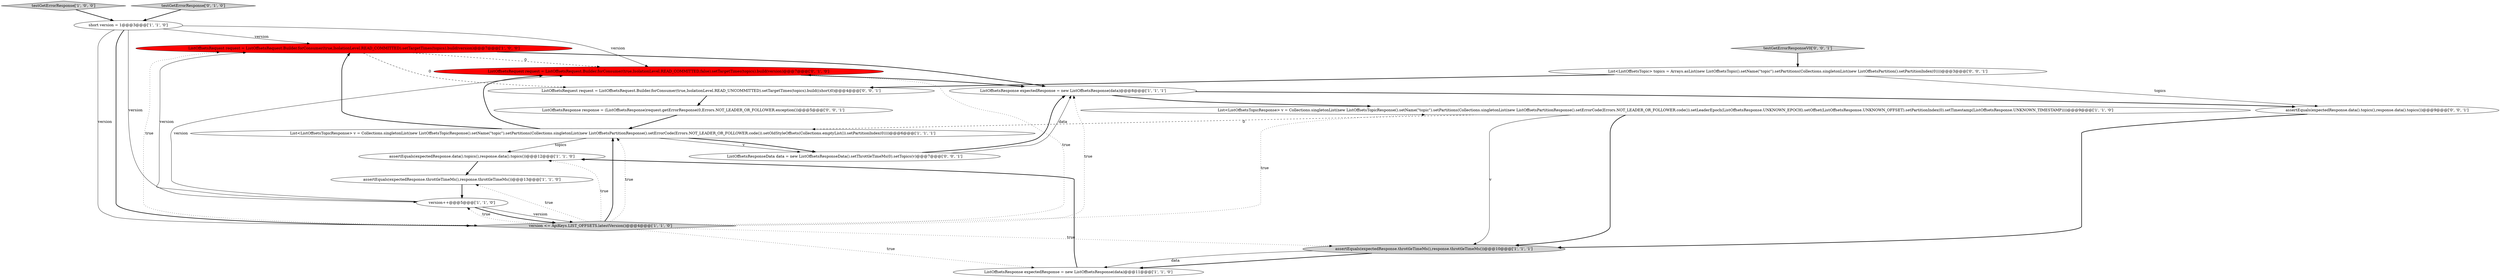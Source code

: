 digraph {
3 [style = filled, label = "testGetErrorResponse['1', '0', '0']", fillcolor = lightgray, shape = diamond image = "AAA0AAABBB1BBB"];
1 [style = filled, label = "short version = 1@@@3@@@['1', '1', '0']", fillcolor = white, shape = ellipse image = "AAA0AAABBB1BBB"];
10 [style = filled, label = "List<ListOffsetsTopicResponse> v = Collections.singletonList(new ListOffsetsTopicResponse().setName(\"topic\").setPartitions(Collections.singletonList(new ListOffsetsPartitionResponse().setErrorCode(Errors.NOT_LEADER_OR_FOLLOWER.code()).setLeaderEpoch(ListOffsetsResponse.UNKNOWN_EPOCH).setOffset(ListOffsetsResponse.UNKNOWN_OFFSET).setPartitionIndex(0).setTimestamp(ListOffsetsResponse.UNKNOWN_TIMESTAMP))))@@@9@@@['1', '1', '0']", fillcolor = white, shape = ellipse image = "AAA0AAABBB1BBB"];
12 [style = filled, label = "testGetErrorResponse['0', '1', '0']", fillcolor = lightgray, shape = diamond image = "AAA0AAABBB2BBB"];
7 [style = filled, label = "ListOffsetsRequest request = ListOffsetsRequest.Builder.forConsumer(true,IsolationLevel.READ_COMMITTED).setTargetTimes(topics).build(version)@@@7@@@['1', '0', '0']", fillcolor = red, shape = ellipse image = "AAA1AAABBB1BBB"];
5 [style = filled, label = "List<ListOffsetsTopicResponse> v = Collections.singletonList(new ListOffsetsTopicResponse().setName(\"topic\").setPartitions(Collections.singletonList(new ListOffsetsPartitionResponse().setErrorCode(Errors.NOT_LEADER_OR_FOLLOWER.code()).setOldStyleOffsets(Collections.emptyList()).setPartitionIndex(0))))@@@6@@@['1', '1', '1']", fillcolor = white, shape = ellipse image = "AAA0AAABBB1BBB"];
2 [style = filled, label = "assertEquals(expectedResponse.data().topics(),response.data().topics())@@@12@@@['1', '1', '0']", fillcolor = white, shape = ellipse image = "AAA0AAABBB1BBB"];
8 [style = filled, label = "assertEquals(expectedResponse.throttleTimeMs(),response.throttleTimeMs())@@@10@@@['1', '1', '1']", fillcolor = lightgray, shape = ellipse image = "AAA0AAABBB1BBB"];
14 [style = filled, label = "List<ListOffsetsTopic> topics = Arrays.asList(new ListOffsetsTopic().setName(\"topic\").setPartitions(Collections.singletonList(new ListOffsetsPartition().setPartitionIndex(0))))@@@3@@@['0', '0', '1']", fillcolor = white, shape = ellipse image = "AAA0AAABBB3BBB"];
4 [style = filled, label = "version++@@@5@@@['1', '1', '0']", fillcolor = white, shape = ellipse image = "AAA0AAABBB1BBB"];
0 [style = filled, label = "assertEquals(expectedResponse.throttleTimeMs(),response.throttleTimeMs())@@@13@@@['1', '1', '0']", fillcolor = white, shape = ellipse image = "AAA0AAABBB1BBB"];
13 [style = filled, label = "ListOffsetsRequest request = ListOffsetsRequest.Builder.forConsumer(true,IsolationLevel.READ_COMMITTED,false).setTargetTimes(topics).build(version)@@@7@@@['0', '1', '0']", fillcolor = red, shape = ellipse image = "AAA1AAABBB2BBB"];
9 [style = filled, label = "ListOffsetsResponse expectedResponse = new ListOffsetsResponse(data)@@@8@@@['1', '1', '1']", fillcolor = white, shape = ellipse image = "AAA0AAABBB1BBB"];
17 [style = filled, label = "ListOffsetsResponseData data = new ListOffsetsResponseData().setThrottleTimeMs(0).setTopics(v)@@@7@@@['0', '0', '1']", fillcolor = white, shape = ellipse image = "AAA0AAABBB3BBB"];
6 [style = filled, label = "version <= ApiKeys.LIST_OFFSETS.latestVersion()@@@4@@@['1', '1', '0']", fillcolor = lightgray, shape = diamond image = "AAA0AAABBB1BBB"];
19 [style = filled, label = "testGetErrorResponseV0['0', '0', '1']", fillcolor = lightgray, shape = diamond image = "AAA0AAABBB3BBB"];
16 [style = filled, label = "ListOffsetsRequest request = ListOffsetsRequest.Builder.forConsumer(true,IsolationLevel.READ_UNCOMMITTED).setTargetTimes(topics).build((short)0)@@@4@@@['0', '0', '1']", fillcolor = white, shape = ellipse image = "AAA0AAABBB3BBB"];
18 [style = filled, label = "assertEquals(expectedResponse.data().topics(),response.data().topics())@@@9@@@['0', '0', '1']", fillcolor = white, shape = ellipse image = "AAA0AAABBB3BBB"];
11 [style = filled, label = "ListOffsetsResponse expectedResponse = new ListOffsetsResponse(data)@@@11@@@['1', '1', '0']", fillcolor = white, shape = ellipse image = "AAA0AAABBB1BBB"];
15 [style = filled, label = "ListOffsetsResponse response = (ListOffsetsResponse)request.getErrorResponse(0,Errors.NOT_LEADER_OR_FOLLOWER.exception())@@@5@@@['0', '0', '1']", fillcolor = white, shape = ellipse image = "AAA0AAABBB3BBB"];
14->16 [style = bold, label=""];
16->15 [style = bold, label=""];
5->2 [style = solid, label="topics"];
5->17 [style = solid, label="v"];
3->1 [style = bold, label=""];
1->6 [style = solid, label="version"];
8->11 [style = solid, label="data"];
4->6 [style = bold, label=""];
7->16 [style = dashed, label="0"];
17->9 [style = bold, label=""];
6->13 [style = dotted, label="true"];
1->4 [style = solid, label="version"];
4->6 [style = solid, label="version"];
9->10 [style = bold, label=""];
12->1 [style = bold, label=""];
5->17 [style = bold, label=""];
11->2 [style = bold, label=""];
1->13 [style = solid, label="version"];
15->5 [style = bold, label=""];
17->9 [style = solid, label="data"];
14->18 [style = solid, label="topics"];
7->9 [style = bold, label=""];
6->10 [style = dotted, label="true"];
4->13 [style = solid, label="version"];
6->5 [style = bold, label=""];
2->0 [style = bold, label=""];
1->6 [style = bold, label=""];
6->2 [style = dotted, label="true"];
9->18 [style = bold, label=""];
4->7 [style = solid, label="version"];
19->14 [style = bold, label=""];
10->8 [style = bold, label=""];
6->4 [style = dotted, label="true"];
10->8 [style = solid, label="v"];
6->9 [style = dotted, label="true"];
0->4 [style = bold, label=""];
6->8 [style = dotted, label="true"];
5->13 [style = bold, label=""];
7->13 [style = dashed, label="0"];
6->7 [style = dotted, label="true"];
5->7 [style = bold, label=""];
1->7 [style = solid, label="version"];
13->9 [style = bold, label=""];
18->8 [style = bold, label=""];
6->11 [style = dotted, label="true"];
6->0 [style = dotted, label="true"];
10->5 [style = dashed, label="0"];
8->11 [style = bold, label=""];
6->5 [style = dotted, label="true"];
}
